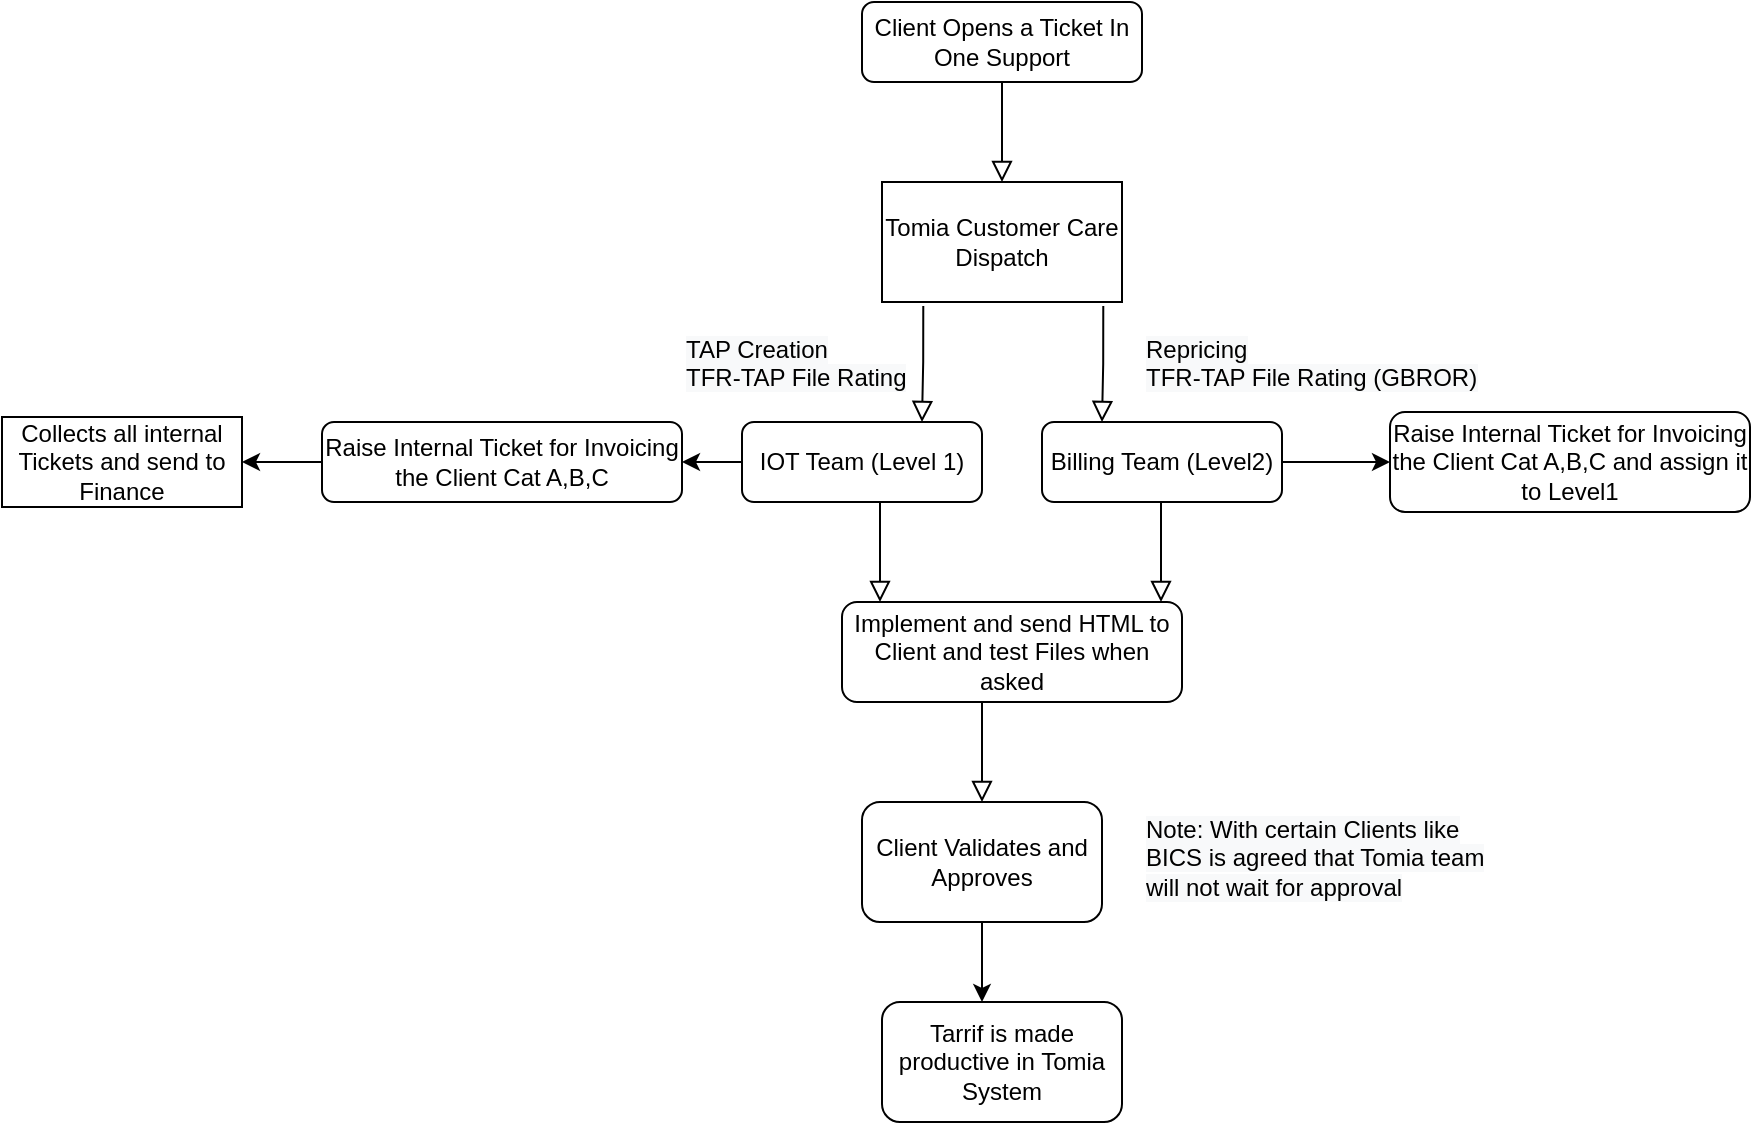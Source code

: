 <mxfile version="17.4.0" type="github">
  <diagram id="C5RBs43oDa-KdzZeNtuy" name="Page-1">
    <mxGraphModel dx="1625" dy="476" grid="1" gridSize="10" guides="1" tooltips="1" connect="1" arrows="1" fold="1" page="1" pageScale="1" pageWidth="827" pageHeight="1169" math="0" shadow="0">
      <root>
        <mxCell id="WIyWlLk6GJQsqaUBKTNV-0" />
        <mxCell id="WIyWlLk6GJQsqaUBKTNV-1" parent="WIyWlLk6GJQsqaUBKTNV-0" />
        <mxCell id="WIyWlLk6GJQsqaUBKTNV-2" value="" style="rounded=0;html=1;jettySize=auto;orthogonalLoop=1;fontSize=11;endArrow=block;endFill=0;endSize=8;strokeWidth=1;shadow=0;labelBackgroundColor=none;edgeStyle=orthogonalEdgeStyle;" parent="WIyWlLk6GJQsqaUBKTNV-1" source="WIyWlLk6GJQsqaUBKTNV-3" edge="1">
          <mxGeometry relative="1" as="geometry">
            <mxPoint x="220" y="170" as="targetPoint" />
          </mxGeometry>
        </mxCell>
        <mxCell id="WIyWlLk6GJQsqaUBKTNV-3" value="Client Opens a Ticket In One Support" style="rounded=1;whiteSpace=wrap;html=1;fontSize=12;glass=0;strokeWidth=1;shadow=0;" parent="WIyWlLk6GJQsqaUBKTNV-1" vertex="1">
          <mxGeometry x="150" y="80" width="140" height="40" as="geometry" />
        </mxCell>
        <mxCell id="ShkPflYWp6kA8HJvcTvm-4" value="Tomia Customer Care Dispatch" style="rounded=0;whiteSpace=wrap;html=1;" vertex="1" parent="WIyWlLk6GJQsqaUBKTNV-1">
          <mxGeometry x="160" y="170" width="120" height="60" as="geometry" />
        </mxCell>
        <mxCell id="ShkPflYWp6kA8HJvcTvm-7" value="&lt;span style=&quot;color: rgb(0 , 0 , 0) ; font-family: &amp;#34;helvetica&amp;#34; ; font-size: 12px ; font-style: normal ; font-weight: 400 ; letter-spacing: normal ; text-align: center ; text-indent: 0px ; text-transform: none ; word-spacing: 0px ; background-color: rgb(248 , 249 , 250) ; display: inline ; float: none&quot;&gt;TAP Creation&lt;br&gt;TFR-TAP File Rating&lt;br&gt;&lt;br&gt;&lt;/span&gt;" style="text;whiteSpace=wrap;html=1;" vertex="1" parent="WIyWlLk6GJQsqaUBKTNV-1">
          <mxGeometry x="60" y="240" width="130" height="30" as="geometry" />
        </mxCell>
        <mxCell id="ShkPflYWp6kA8HJvcTvm-48" value="" style="edgeStyle=orthogonalEdgeStyle;rounded=0;orthogonalLoop=1;jettySize=auto;html=1;" edge="1" parent="WIyWlLk6GJQsqaUBKTNV-1" source="ShkPflYWp6kA8HJvcTvm-8" target="ShkPflYWp6kA8HJvcTvm-39">
          <mxGeometry relative="1" as="geometry" />
        </mxCell>
        <mxCell id="ShkPflYWp6kA8HJvcTvm-8" value="IOT Team (Level 1)" style="rounded=1;whiteSpace=wrap;html=1;fontSize=12;glass=0;strokeWidth=1;shadow=0;" vertex="1" parent="WIyWlLk6GJQsqaUBKTNV-1">
          <mxGeometry x="90" y="290" width="120" height="40" as="geometry" />
        </mxCell>
        <mxCell id="ShkPflYWp6kA8HJvcTvm-45" value="" style="edgeStyle=orthogonalEdgeStyle;rounded=0;orthogonalLoop=1;jettySize=auto;html=1;" edge="1" parent="WIyWlLk6GJQsqaUBKTNV-1" source="ShkPflYWp6kA8HJvcTvm-9" target="ShkPflYWp6kA8HJvcTvm-37">
          <mxGeometry relative="1" as="geometry" />
        </mxCell>
        <mxCell id="ShkPflYWp6kA8HJvcTvm-9" value="&amp;nbsp;Billing Team (Level2)&amp;nbsp;" style="rounded=1;whiteSpace=wrap;html=1;fontSize=12;glass=0;strokeWidth=1;shadow=0;" vertex="1" parent="WIyWlLk6GJQsqaUBKTNV-1">
          <mxGeometry x="240" y="290" width="120" height="40" as="geometry" />
        </mxCell>
        <mxCell id="ShkPflYWp6kA8HJvcTvm-18" value="" style="rounded=0;html=1;jettySize=auto;orthogonalLoop=1;fontSize=11;endArrow=block;endFill=0;endSize=8;strokeWidth=1;shadow=0;labelBackgroundColor=none;edgeStyle=orthogonalEdgeStyle;exitX=0.172;exitY=1.033;exitDx=0;exitDy=0;exitPerimeter=0;" edge="1" parent="WIyWlLk6GJQsqaUBKTNV-1" source="ShkPflYWp6kA8HJvcTvm-4">
          <mxGeometry relative="1" as="geometry">
            <mxPoint x="180" y="240" as="sourcePoint" />
            <mxPoint x="180" y="290" as="targetPoint" />
          </mxGeometry>
        </mxCell>
        <mxCell id="ShkPflYWp6kA8HJvcTvm-23" value="&lt;span style=&quot;color: rgb(0 , 0 , 0) ; font-family: &amp;#34;helvetica&amp;#34; ; font-size: 12px ; font-style: normal ; font-weight: 400 ; letter-spacing: normal ; text-align: center ; text-indent: 0px ; text-transform: none ; word-spacing: 0px ; background-color: rgb(248 , 249 , 250) ; display: inline ; float: none&quot;&gt;Repricing&lt;br&gt;TFR-TAP File Rating&amp;nbsp;(GBROR)&lt;br&gt;&lt;/span&gt;" style="text;whiteSpace=wrap;html=1;" vertex="1" parent="WIyWlLk6GJQsqaUBKTNV-1">
          <mxGeometry x="290" y="240" width="170" height="50" as="geometry" />
        </mxCell>
        <mxCell id="ShkPflYWp6kA8HJvcTvm-26" value="" style="rounded=0;html=1;jettySize=auto;orthogonalLoop=1;fontSize=11;endArrow=block;endFill=0;endSize=8;strokeWidth=1;shadow=0;labelBackgroundColor=none;edgeStyle=orthogonalEdgeStyle;exitX=0.172;exitY=1.033;exitDx=0;exitDy=0;exitPerimeter=0;" edge="1" parent="WIyWlLk6GJQsqaUBKTNV-1">
          <mxGeometry relative="1" as="geometry">
            <mxPoint x="270.64" y="231.98" as="sourcePoint" />
            <mxPoint x="270" y="290" as="targetPoint" />
            <Array as="points">
              <mxPoint x="271" y="261" />
            </Array>
          </mxGeometry>
        </mxCell>
        <mxCell id="ShkPflYWp6kA8HJvcTvm-28" value="" style="rounded=0;html=1;jettySize=auto;orthogonalLoop=1;fontSize=11;endArrow=block;endFill=0;endSize=8;strokeWidth=1;shadow=0;labelBackgroundColor=none;edgeStyle=orthogonalEdgeStyle;" edge="1" parent="WIyWlLk6GJQsqaUBKTNV-1">
          <mxGeometry relative="1" as="geometry">
            <mxPoint x="159" y="330" as="sourcePoint" />
            <mxPoint x="159" y="380" as="targetPoint" />
          </mxGeometry>
        </mxCell>
        <mxCell id="ShkPflYWp6kA8HJvcTvm-29" value="" style="rounded=0;html=1;jettySize=auto;orthogonalLoop=1;fontSize=11;endArrow=block;endFill=0;endSize=8;strokeWidth=1;shadow=0;labelBackgroundColor=none;edgeStyle=orthogonalEdgeStyle;" edge="1" parent="WIyWlLk6GJQsqaUBKTNV-1">
          <mxGeometry relative="1" as="geometry">
            <mxPoint x="299.5" y="330" as="sourcePoint" />
            <mxPoint x="299.5" y="380" as="targetPoint" />
          </mxGeometry>
        </mxCell>
        <mxCell id="ShkPflYWp6kA8HJvcTvm-31" value="" style="rounded=0;html=1;jettySize=auto;orthogonalLoop=1;fontSize=11;endArrow=block;endFill=0;endSize=8;strokeWidth=1;shadow=0;labelBackgroundColor=none;edgeStyle=orthogonalEdgeStyle;" edge="1" parent="WIyWlLk6GJQsqaUBKTNV-1">
          <mxGeometry relative="1" as="geometry">
            <mxPoint x="210" y="430" as="sourcePoint" />
            <mxPoint x="210" y="480" as="targetPoint" />
          </mxGeometry>
        </mxCell>
        <mxCell id="ShkPflYWp6kA8HJvcTvm-50" value="" style="edgeStyle=orthogonalEdgeStyle;rounded=0;orthogonalLoop=1;jettySize=auto;html=1;" edge="1" parent="WIyWlLk6GJQsqaUBKTNV-1" source="ShkPflYWp6kA8HJvcTvm-32" target="ShkPflYWp6kA8HJvcTvm-49">
          <mxGeometry relative="1" as="geometry">
            <Array as="points">
              <mxPoint x="210" y="580" />
              <mxPoint x="210" y="580" />
            </Array>
          </mxGeometry>
        </mxCell>
        <mxCell id="ShkPflYWp6kA8HJvcTvm-32" value="Client Validates and Approves" style="rounded=1;whiteSpace=wrap;html=1;" vertex="1" parent="WIyWlLk6GJQsqaUBKTNV-1">
          <mxGeometry x="150" y="480" width="120" height="60" as="geometry" />
        </mxCell>
        <mxCell id="ShkPflYWp6kA8HJvcTvm-33" value="Implement and send HTML to Client and test Files when asked" style="rounded=1;whiteSpace=wrap;html=1;fontSize=12;glass=0;strokeWidth=1;shadow=0;" vertex="1" parent="WIyWlLk6GJQsqaUBKTNV-1">
          <mxGeometry x="140" y="380" width="170" height="50" as="geometry" />
        </mxCell>
        <mxCell id="ShkPflYWp6kA8HJvcTvm-36" value="&lt;span style=&quot;color: rgb(0 , 0 , 0) ; font-family: &amp;#34;helvetica&amp;#34; ; font-size: 12px ; font-style: normal ; font-weight: 400 ; letter-spacing: normal ; text-align: center ; text-indent: 0px ; text-transform: none ; word-spacing: 0px ; background-color: rgb(248 , 249 , 250) ; display: inline ; float: none&quot;&gt;Note: With certain Clients like BICS is agreed that Tomia team will not wait for approval&lt;/span&gt;" style="text;whiteSpace=wrap;html=1;" vertex="1" parent="WIyWlLk6GJQsqaUBKTNV-1">
          <mxGeometry x="290" y="480" width="180" height="30" as="geometry" />
        </mxCell>
        <mxCell id="ShkPflYWp6kA8HJvcTvm-37" value="Raise Internal Ticket for Invoicing the Client Cat A,B,C and assign it to Level1" style="rounded=1;whiteSpace=wrap;html=1;" vertex="1" parent="WIyWlLk6GJQsqaUBKTNV-1">
          <mxGeometry x="414" y="285" width="180" height="50" as="geometry" />
        </mxCell>
        <mxCell id="ShkPflYWp6kA8HJvcTvm-56" value="" style="edgeStyle=orthogonalEdgeStyle;rounded=0;orthogonalLoop=1;jettySize=auto;html=1;" edge="1" parent="WIyWlLk6GJQsqaUBKTNV-1" source="ShkPflYWp6kA8HJvcTvm-39" target="ShkPflYWp6kA8HJvcTvm-54">
          <mxGeometry relative="1" as="geometry" />
        </mxCell>
        <mxCell id="ShkPflYWp6kA8HJvcTvm-39" value="Raise Internal Ticket for Invoicing the Client Cat A,B,C" style="rounded=1;whiteSpace=wrap;html=1;" vertex="1" parent="WIyWlLk6GJQsqaUBKTNV-1">
          <mxGeometry x="-120" y="290" width="180" height="40" as="geometry" />
        </mxCell>
        <mxCell id="ShkPflYWp6kA8HJvcTvm-49" value="Tarrif is made productive in Tomia System" style="rounded=1;whiteSpace=wrap;html=1;" vertex="1" parent="WIyWlLk6GJQsqaUBKTNV-1">
          <mxGeometry x="160" y="580" width="120" height="60" as="geometry" />
        </mxCell>
        <mxCell id="ShkPflYWp6kA8HJvcTvm-54" value="Collects all internal Tickets and send to Finance" style="rounded=0;whiteSpace=wrap;html=1;" vertex="1" parent="WIyWlLk6GJQsqaUBKTNV-1">
          <mxGeometry x="-280" y="287.5" width="120" height="45" as="geometry" />
        </mxCell>
      </root>
    </mxGraphModel>
  </diagram>
</mxfile>
